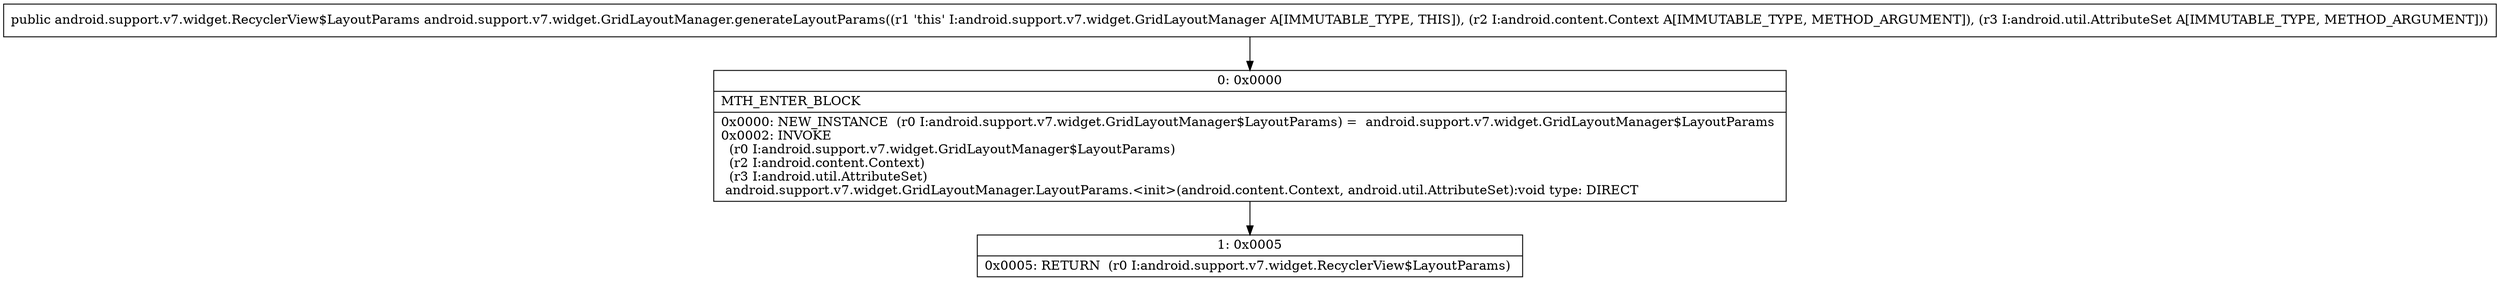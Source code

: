 digraph "CFG forandroid.support.v7.widget.GridLayoutManager.generateLayoutParams(Landroid\/content\/Context;Landroid\/util\/AttributeSet;)Landroid\/support\/v7\/widget\/RecyclerView$LayoutParams;" {
Node_0 [shape=record,label="{0\:\ 0x0000|MTH_ENTER_BLOCK\l|0x0000: NEW_INSTANCE  (r0 I:android.support.v7.widget.GridLayoutManager$LayoutParams) =  android.support.v7.widget.GridLayoutManager$LayoutParams \l0x0002: INVOKE  \l  (r0 I:android.support.v7.widget.GridLayoutManager$LayoutParams)\l  (r2 I:android.content.Context)\l  (r3 I:android.util.AttributeSet)\l android.support.v7.widget.GridLayoutManager.LayoutParams.\<init\>(android.content.Context, android.util.AttributeSet):void type: DIRECT \l}"];
Node_1 [shape=record,label="{1\:\ 0x0005|0x0005: RETURN  (r0 I:android.support.v7.widget.RecyclerView$LayoutParams) \l}"];
MethodNode[shape=record,label="{public android.support.v7.widget.RecyclerView$LayoutParams android.support.v7.widget.GridLayoutManager.generateLayoutParams((r1 'this' I:android.support.v7.widget.GridLayoutManager A[IMMUTABLE_TYPE, THIS]), (r2 I:android.content.Context A[IMMUTABLE_TYPE, METHOD_ARGUMENT]), (r3 I:android.util.AttributeSet A[IMMUTABLE_TYPE, METHOD_ARGUMENT])) }"];
MethodNode -> Node_0;
Node_0 -> Node_1;
}

